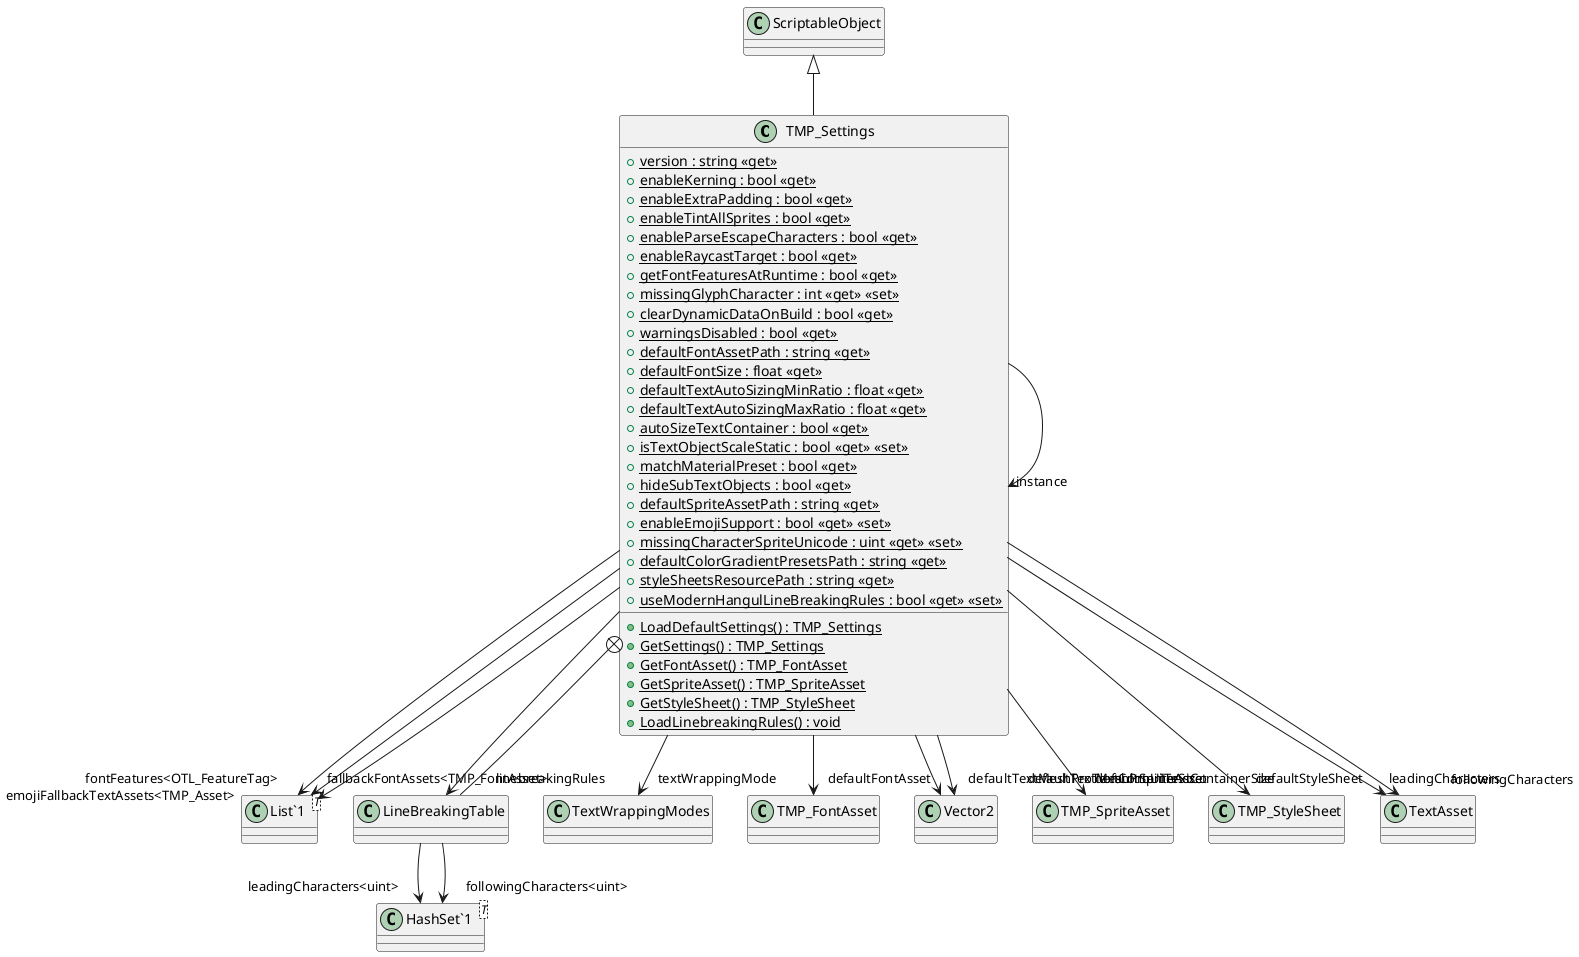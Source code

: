 @startuml
class TMP_Settings {
    + {static} version : string <<get>>
    + {static} enableKerning : bool <<get>>
    + {static} enableExtraPadding : bool <<get>>
    + {static} enableTintAllSprites : bool <<get>>
    + {static} enableParseEscapeCharacters : bool <<get>>
    + {static} enableRaycastTarget : bool <<get>>
    + {static} getFontFeaturesAtRuntime : bool <<get>>
    + {static} missingGlyphCharacter : int <<get>> <<set>>
    + {static} clearDynamicDataOnBuild : bool <<get>>
    + {static} warningsDisabled : bool <<get>>
    + {static} defaultFontAssetPath : string <<get>>
    + {static} defaultFontSize : float <<get>>
    + {static} defaultTextAutoSizingMinRatio : float <<get>>
    + {static} defaultTextAutoSizingMaxRatio : float <<get>>
    + {static} autoSizeTextContainer : bool <<get>>
    + {static} isTextObjectScaleStatic : bool <<get>> <<set>>
    + {static} matchMaterialPreset : bool <<get>>
    + {static} hideSubTextObjects : bool <<get>>
    + {static} defaultSpriteAssetPath : string <<get>>
    + {static} enableEmojiSupport : bool <<get>> <<set>>
    + {static} missingCharacterSpriteUnicode : uint <<get>> <<set>>
    + {static} defaultColorGradientPresetsPath : string <<get>>
    + {static} styleSheetsResourcePath : string <<get>>
    + {static} useModernHangulLineBreakingRules : bool <<get>> <<set>>
    + {static} LoadDefaultSettings() : TMP_Settings
    + {static} GetSettings() : TMP_Settings
    + {static} GetFontAsset() : TMP_FontAsset
    + {static} GetSpriteAsset() : TMP_SpriteAsset
    + {static} GetStyleSheet() : TMP_StyleSheet
    + {static} LoadLinebreakingRules() : void
}
class "List`1"<T> {
}
class LineBreakingTable {
}
class "HashSet`1"<T> {
}
ScriptableObject <|-- TMP_Settings
TMP_Settings --> "textWrappingMode" TextWrappingModes
TMP_Settings --> "fontFeatures<OTL_FeatureTag>" "List`1"
TMP_Settings --> "defaultFontAsset" TMP_FontAsset
TMP_Settings --> "defaultTextMeshProTextContainerSize" Vector2
TMP_Settings --> "defaultTextMeshProUITextContainerSize" Vector2
TMP_Settings --> "fallbackFontAssets<TMP_FontAsset>" "List`1"
TMP_Settings --> "defaultSpriteAsset" TMP_SpriteAsset
TMP_Settings --> "emojiFallbackTextAssets<TMP_Asset>" "List`1"
TMP_Settings --> "defaultStyleSheet" TMP_StyleSheet
TMP_Settings --> "leadingCharacters" TextAsset
TMP_Settings --> "followingCharacters" TextAsset
TMP_Settings --> "linebreakingRules" LineBreakingTable
TMP_Settings --> "instance" TMP_Settings
TMP_Settings +-- LineBreakingTable
LineBreakingTable --> "leadingCharacters<uint>" "HashSet`1"
LineBreakingTable --> "followingCharacters<uint>" "HashSet`1"
@enduml
